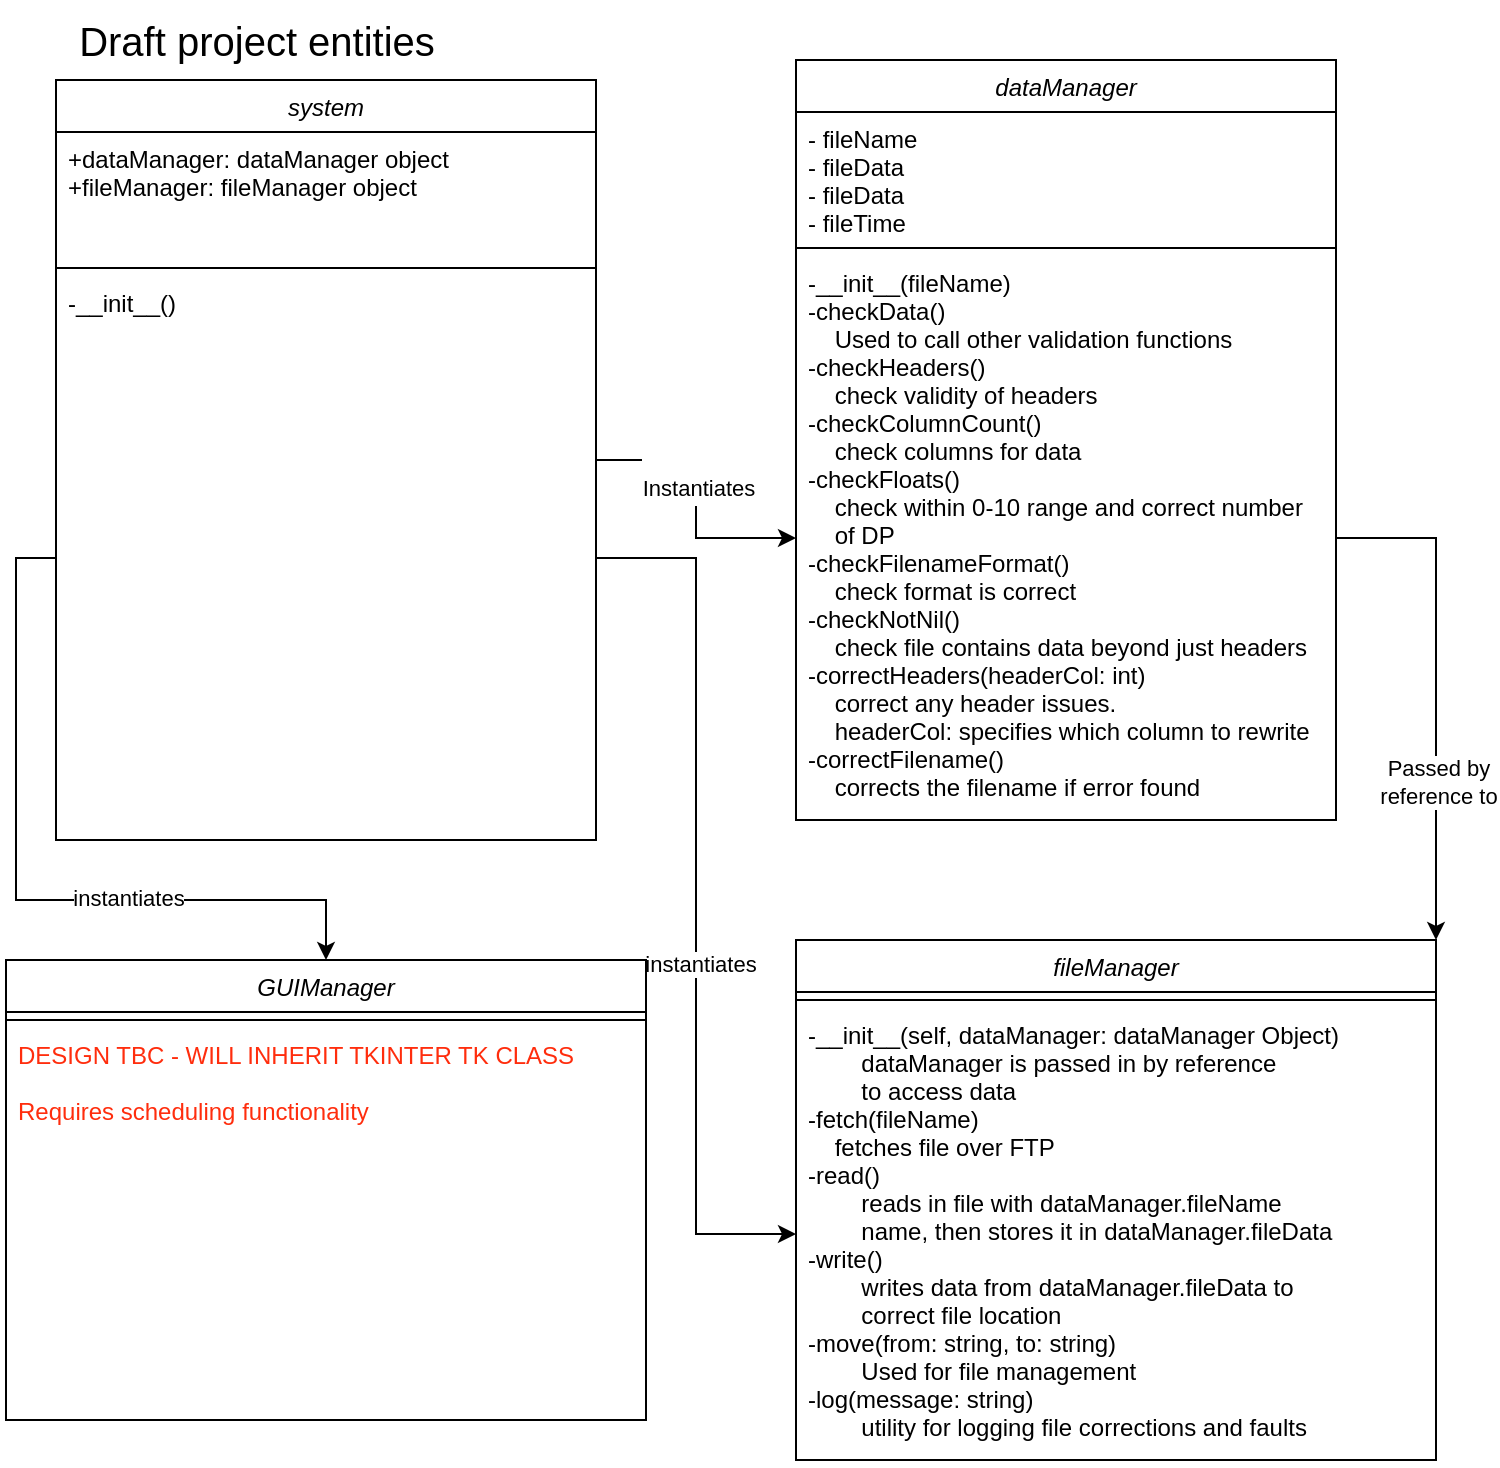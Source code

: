 <mxfile version="17.2.2" type="device"><diagram id="C5RBs43oDa-KdzZeNtuy" name="Page-1"><mxGraphModel dx="1278" dy="723" grid="1" gridSize="10" guides="1" tooltips="1" connect="1" arrows="1" fold="1" page="1" pageScale="1" pageWidth="827" pageHeight="1169" math="0" shadow="0"><root><mxCell id="WIyWlLk6GJQsqaUBKTNV-0"/><mxCell id="WIyWlLk6GJQsqaUBKTNV-1" parent="WIyWlLk6GJQsqaUBKTNV-0"/><mxCell id="zkfFHV4jXpPFQw0GAbJ--0" value="dataManager" style="swimlane;fontStyle=2;align=center;verticalAlign=top;childLayout=stackLayout;horizontal=1;startSize=26;horizontalStack=0;resizeParent=1;resizeLast=0;collapsible=1;marginBottom=0;rounded=0;shadow=0;strokeWidth=1;" parent="WIyWlLk6GJQsqaUBKTNV-1" vertex="1"><mxGeometry x="440" y="80" width="270" height="380" as="geometry"><mxRectangle x="230" y="140" width="160" height="26" as="alternateBounds"/></mxGeometry></mxCell><mxCell id="zkfFHV4jXpPFQw0GAbJ--1" value="- fileName&#10;- fileData&#10;- fileData&#10;- fileTime" style="text;align=left;verticalAlign=top;spacingLeft=4;spacingRight=4;overflow=hidden;rotatable=0;points=[[0,0.5],[1,0.5]];portConstraint=eastwest;" parent="zkfFHV4jXpPFQw0GAbJ--0" vertex="1"><mxGeometry y="26" width="270" height="64" as="geometry"/></mxCell><mxCell id="zkfFHV4jXpPFQw0GAbJ--4" value="" style="line;html=1;strokeWidth=1;align=left;verticalAlign=middle;spacingTop=-1;spacingLeft=3;spacingRight=3;rotatable=0;labelPosition=right;points=[];portConstraint=eastwest;" parent="zkfFHV4jXpPFQw0GAbJ--0" vertex="1"><mxGeometry y="90" width="270" height="8" as="geometry"/></mxCell><mxCell id="zkfFHV4jXpPFQw0GAbJ--5" value="-__init__(fileName)&#10;-checkData()&#10;    Used to call other validation functions&#10;-checkHeaders()&#10;    check validity of headers&#10;-checkColumnCount()&#10;    check columns for data &#10;-checkFloats()&#10;    check within 0-10 range and correct number &#10;    of DP&#10;-checkFilenameFormat()&#10;    check format is correct&#10;-checkNotNil()&#10;    check file contains data beyond just headers&#10;-correctHeaders(headerCol: int)&#10;    correct any header issues.&#10;    headerCol: specifies which column to rewrite &#10;-correctFilename()&#10;    corrects the filename if error found&#10;" style="text;align=left;verticalAlign=top;spacingLeft=4;spacingRight=4;overflow=hidden;rotatable=0;points=[[0,0.5],[1,0.5]];portConstraint=eastwest;" parent="zkfFHV4jXpPFQw0GAbJ--0" vertex="1"><mxGeometry y="98" width="270" height="282" as="geometry"/></mxCell><mxCell id="R3FQVKDyuzMhd3JZkNGo-1" value="fileManager" style="swimlane;fontStyle=2;align=center;verticalAlign=top;childLayout=stackLayout;horizontal=1;startSize=26;horizontalStack=0;resizeParent=1;resizeLast=0;collapsible=1;marginBottom=0;rounded=0;shadow=0;strokeWidth=1;" parent="WIyWlLk6GJQsqaUBKTNV-1" vertex="1"><mxGeometry x="440" y="520" width="320" height="260" as="geometry"><mxRectangle x="230" y="140" width="160" height="26" as="alternateBounds"/></mxGeometry></mxCell><mxCell id="R3FQVKDyuzMhd3JZkNGo-3" value="" style="line;html=1;strokeWidth=1;align=left;verticalAlign=middle;spacingTop=-1;spacingLeft=3;spacingRight=3;rotatable=0;labelPosition=right;points=[];portConstraint=eastwest;" parent="R3FQVKDyuzMhd3JZkNGo-1" vertex="1"><mxGeometry y="26" width="320" height="8" as="geometry"/></mxCell><mxCell id="R3FQVKDyuzMhd3JZkNGo-4" value="-__init__(self, dataManager: dataManager Object) &#10;        dataManager is passed in by reference &#10;        to access data&#10;-fetch(fileName)&#10;    fetches file over FTP&#10;-read()&#10;        reads in file with dataManager.fileName&#10;        name, then stores it in dataManager.fileData&#10;-write()&#10;        writes data from dataManager.fileData to &#10;        correct file location&#10;-move(from: string, to: string)&#10;        Used for file management&#10;-log(message: string)&#10;        utility for logging file corrections and faults" style="text;align=left;verticalAlign=top;spacingLeft=4;spacingRight=4;overflow=hidden;rotatable=0;points=[[0,0.5],[1,0.5]];portConstraint=eastwest;fontStyle=0" parent="R3FQVKDyuzMhd3JZkNGo-1" vertex="1"><mxGeometry y="34" width="320" height="226" as="geometry"/></mxCell><mxCell id="R3FQVKDyuzMhd3JZkNGo-10" style="edgeStyle=orthogonalEdgeStyle;rounded=0;orthogonalLoop=1;jettySize=auto;html=1;exitX=1;exitY=0.5;exitDx=0;exitDy=0;entryX=0;entryY=0.5;entryDx=0;entryDy=0;fontSize=20;" parent="WIyWlLk6GJQsqaUBKTNV-1" source="R3FQVKDyuzMhd3JZkNGo-5" target="zkfFHV4jXpPFQw0GAbJ--5" edge="1"><mxGeometry relative="1" as="geometry"/></mxCell><mxCell id="R3FQVKDyuzMhd3JZkNGo-11" value="&lt;font style=&quot;font-size: 11px;&quot;&gt;Instantiates&lt;/font&gt;" style="edgeLabel;html=1;align=center;verticalAlign=middle;resizable=0;points=[];fontSize=20;" parent="R3FQVKDyuzMhd3JZkNGo-10" vertex="1" connectable="0"><mxGeometry x="-0.145" y="1" relative="1" as="geometry"><mxPoint as="offset"/></mxGeometry></mxCell><mxCell id="R3FQVKDyuzMhd3JZkNGo-5" value="system" style="swimlane;fontStyle=2;align=center;verticalAlign=top;childLayout=stackLayout;horizontal=1;startSize=26;horizontalStack=0;resizeParent=1;resizeLast=0;collapsible=1;marginBottom=0;rounded=0;shadow=0;strokeWidth=1;" parent="WIyWlLk6GJQsqaUBKTNV-1" vertex="1"><mxGeometry x="70" y="90" width="270" height="380" as="geometry"><mxRectangle x="230" y="140" width="160" height="26" as="alternateBounds"/></mxGeometry></mxCell><mxCell id="R3FQVKDyuzMhd3JZkNGo-6" value="+dataManager: dataManager object&#10;+fileManager: fileManager object" style="text;align=left;verticalAlign=top;spacingLeft=4;spacingRight=4;overflow=hidden;rotatable=0;points=[[0,0.5],[1,0.5]];portConstraint=eastwest;" parent="R3FQVKDyuzMhd3JZkNGo-5" vertex="1"><mxGeometry y="26" width="270" height="64" as="geometry"/></mxCell><mxCell id="R3FQVKDyuzMhd3JZkNGo-7" value="" style="line;html=1;strokeWidth=1;align=left;verticalAlign=middle;spacingTop=-1;spacingLeft=3;spacingRight=3;rotatable=0;labelPosition=right;points=[];portConstraint=eastwest;" parent="R3FQVKDyuzMhd3JZkNGo-5" vertex="1"><mxGeometry y="90" width="270" height="8" as="geometry"/></mxCell><mxCell id="R3FQVKDyuzMhd3JZkNGo-8" value="-__init__()&#10;" style="text;align=left;verticalAlign=top;spacingLeft=4;spacingRight=4;overflow=hidden;rotatable=0;points=[[0,0.5],[1,0.5]];portConstraint=eastwest;" parent="R3FQVKDyuzMhd3JZkNGo-5" vertex="1"><mxGeometry y="98" width="270" height="282" as="geometry"/></mxCell><mxCell id="R3FQVKDyuzMhd3JZkNGo-9" value="&lt;font style=&quot;font-size: 20px;&quot;&gt;Draft project entities&lt;/font&gt;" style="text;html=1;align=center;verticalAlign=middle;resizable=0;points=[];autosize=1;strokeColor=none;fillColor=none;" parent="WIyWlLk6GJQsqaUBKTNV-1" vertex="1"><mxGeometry x="70" y="50" width="200" height="40" as="geometry"/></mxCell><mxCell id="R3FQVKDyuzMhd3JZkNGo-12" style="edgeStyle=orthogonalEdgeStyle;rounded=0;orthogonalLoop=1;jettySize=auto;html=1;exitX=1;exitY=0.5;exitDx=0;exitDy=0;entryX=0;entryY=0.5;entryDx=0;entryDy=0;fontSize=11;" parent="WIyWlLk6GJQsqaUBKTNV-1" source="R3FQVKDyuzMhd3JZkNGo-8" target="R3FQVKDyuzMhd3JZkNGo-4" edge="1"><mxGeometry relative="1" as="geometry"/></mxCell><mxCell id="R3FQVKDyuzMhd3JZkNGo-13" value="instantiates" style="edgeLabel;html=1;align=center;verticalAlign=middle;resizable=0;points=[];fontSize=11;" parent="R3FQVKDyuzMhd3JZkNGo-12" vertex="1" connectable="0"><mxGeometry x="0.154" y="2" relative="1" as="geometry"><mxPoint as="offset"/></mxGeometry></mxCell><mxCell id="R3FQVKDyuzMhd3JZkNGo-14" style="edgeStyle=orthogonalEdgeStyle;rounded=0;orthogonalLoop=1;jettySize=auto;html=1;exitX=1;exitY=0.5;exitDx=0;exitDy=0;entryX=1;entryY=0;entryDx=0;entryDy=0;fontSize=11;" parent="WIyWlLk6GJQsqaUBKTNV-1" source="zkfFHV4jXpPFQw0GAbJ--5" target="R3FQVKDyuzMhd3JZkNGo-1" edge="1"><mxGeometry relative="1" as="geometry"/></mxCell><mxCell id="R3FQVKDyuzMhd3JZkNGo-15" value="Passed by &lt;br&gt;reference to" style="edgeLabel;html=1;align=center;verticalAlign=middle;resizable=0;points=[];fontSize=11;" parent="R3FQVKDyuzMhd3JZkNGo-14" vertex="1" connectable="0"><mxGeometry x="0.368" y="1" relative="1" as="geometry"><mxPoint as="offset"/></mxGeometry></mxCell><mxCell id="R3FQVKDyuzMhd3JZkNGo-20" value="GUIManager" style="swimlane;fontStyle=2;align=center;verticalAlign=top;childLayout=stackLayout;horizontal=1;startSize=26;horizontalStack=0;resizeParent=1;resizeLast=0;collapsible=1;marginBottom=0;rounded=0;shadow=0;strokeWidth=1;" parent="WIyWlLk6GJQsqaUBKTNV-1" vertex="1"><mxGeometry x="45" y="530" width="320" height="230" as="geometry"><mxRectangle x="230" y="140" width="160" height="26" as="alternateBounds"/></mxGeometry></mxCell><mxCell id="R3FQVKDyuzMhd3JZkNGo-21" value="" style="line;html=1;strokeWidth=1;align=left;verticalAlign=middle;spacingTop=-1;spacingLeft=3;spacingRight=3;rotatable=0;labelPosition=right;points=[];portConstraint=eastwest;" parent="R3FQVKDyuzMhd3JZkNGo-20" vertex="1"><mxGeometry y="26" width="320" height="8" as="geometry"/></mxCell><mxCell id="R3FQVKDyuzMhd3JZkNGo-22" value="DESIGN TBC - WILL INHERIT TKINTER TK CLASS&#10;&#10;Requires scheduling functionality" style="text;align=left;verticalAlign=top;spacingLeft=4;spacingRight=4;overflow=hidden;rotatable=0;points=[[0,0.5],[1,0.5]];portConstraint=eastwest;fontStyle=0;fontColor=#FF2D0D;" parent="R3FQVKDyuzMhd3JZkNGo-20" vertex="1"><mxGeometry y="34" width="320" height="196" as="geometry"/></mxCell><mxCell id="R3FQVKDyuzMhd3JZkNGo-23" style="edgeStyle=orthogonalEdgeStyle;rounded=0;orthogonalLoop=1;jettySize=auto;html=1;fontSize=11;fontColor=#FF2D0D;" parent="WIyWlLk6GJQsqaUBKTNV-1" source="R3FQVKDyuzMhd3JZkNGo-8" target="R3FQVKDyuzMhd3JZkNGo-20" edge="1"><mxGeometry relative="1" as="geometry"/></mxCell><mxCell id="R3FQVKDyuzMhd3JZkNGo-24" value="&lt;font color=&quot;#000000&quot;&gt;instantiates&lt;/font&gt;" style="edgeLabel;html=1;align=center;verticalAlign=middle;resizable=0;points=[];fontSize=11;fontColor=#FF2D0D;" parent="R3FQVKDyuzMhd3JZkNGo-23" vertex="1" connectable="0"><mxGeometry x="0.314" y="1" relative="1" as="geometry"><mxPoint as="offset"/></mxGeometry></mxCell></root></mxGraphModel></diagram></mxfile>